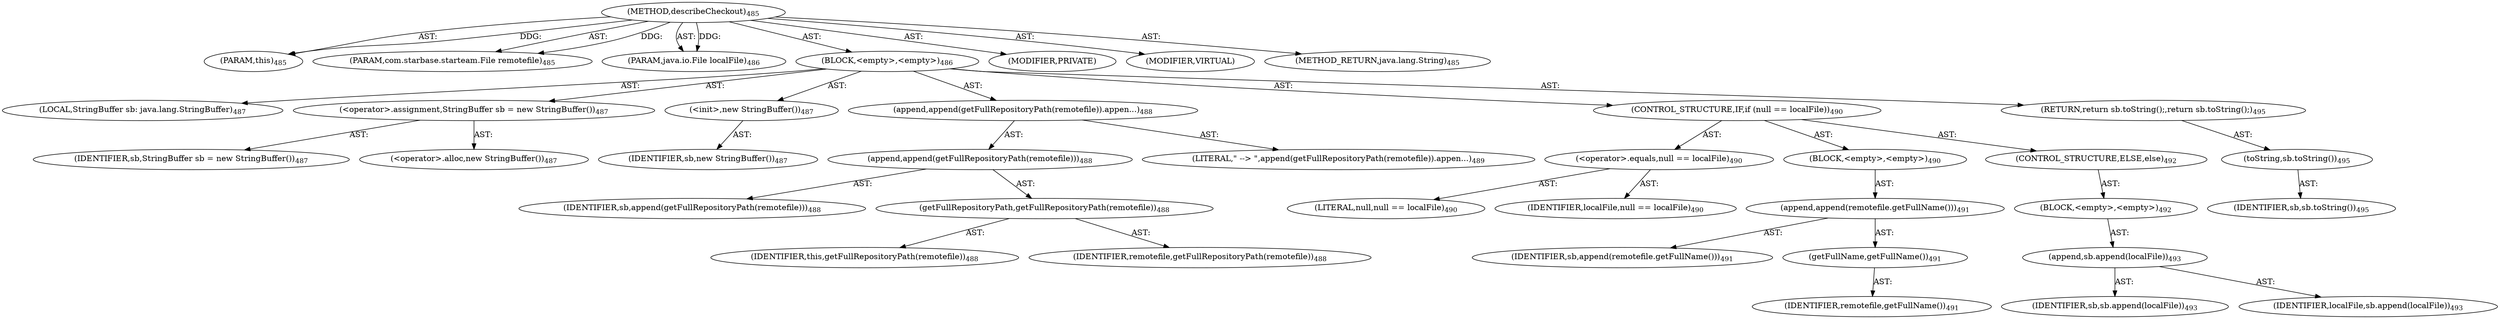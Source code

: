 digraph "describeCheckout" {  
"111669149711" [label = <(METHOD,describeCheckout)<SUB>485</SUB>> ]
"115964117007" [label = <(PARAM,this)<SUB>485</SUB>> ]
"115964117032" [label = <(PARAM,com.starbase.starteam.File remotefile)<SUB>485</SUB>> ]
"115964117033" [label = <(PARAM,java.io.File localFile)<SUB>486</SUB>> ]
"25769803838" [label = <(BLOCK,&lt;empty&gt;,&lt;empty&gt;)<SUB>486</SUB>> ]
"94489280542" [label = <(LOCAL,StringBuffer sb: java.lang.StringBuffer)<SUB>487</SUB>> ]
"30064771311" [label = <(&lt;operator&gt;.assignment,StringBuffer sb = new StringBuffer())<SUB>487</SUB>> ]
"68719476990" [label = <(IDENTIFIER,sb,StringBuffer sb = new StringBuffer())<SUB>487</SUB>> ]
"30064771312" [label = <(&lt;operator&gt;.alloc,new StringBuffer())<SUB>487</SUB>> ]
"30064771313" [label = <(&lt;init&gt;,new StringBuffer())<SUB>487</SUB>> ]
"68719476991" [label = <(IDENTIFIER,sb,new StringBuffer())<SUB>487</SUB>> ]
"30064771314" [label = <(append,append(getFullRepositoryPath(remotefile)).appen...)<SUB>488</SUB>> ]
"30064771315" [label = <(append,append(getFullRepositoryPath(remotefile)))<SUB>488</SUB>> ]
"68719476992" [label = <(IDENTIFIER,sb,append(getFullRepositoryPath(remotefile)))<SUB>488</SUB>> ]
"30064771316" [label = <(getFullRepositoryPath,getFullRepositoryPath(remotefile))<SUB>488</SUB>> ]
"68719476797" [label = <(IDENTIFIER,this,getFullRepositoryPath(remotefile))<SUB>488</SUB>> ]
"68719476993" [label = <(IDENTIFIER,remotefile,getFullRepositoryPath(remotefile))<SUB>488</SUB>> ]
"90194313268" [label = <(LITERAL,&quot; --&gt; &quot;,append(getFullRepositoryPath(remotefile)).appen...)<SUB>489</SUB>> ]
"47244640292" [label = <(CONTROL_STRUCTURE,IF,if (null == localFile))<SUB>490</SUB>> ]
"30064771317" [label = <(&lt;operator&gt;.equals,null == localFile)<SUB>490</SUB>> ]
"90194313269" [label = <(LITERAL,null,null == localFile)<SUB>490</SUB>> ]
"68719476994" [label = <(IDENTIFIER,localFile,null == localFile)<SUB>490</SUB>> ]
"25769803839" [label = <(BLOCK,&lt;empty&gt;,&lt;empty&gt;)<SUB>490</SUB>> ]
"30064771318" [label = <(append,append(remotefile.getFullName()))<SUB>491</SUB>> ]
"68719476995" [label = <(IDENTIFIER,sb,append(remotefile.getFullName()))<SUB>491</SUB>> ]
"30064771319" [label = <(getFullName,getFullName())<SUB>491</SUB>> ]
"68719476996" [label = <(IDENTIFIER,remotefile,getFullName())<SUB>491</SUB>> ]
"47244640293" [label = <(CONTROL_STRUCTURE,ELSE,else)<SUB>492</SUB>> ]
"25769803840" [label = <(BLOCK,&lt;empty&gt;,&lt;empty&gt;)<SUB>492</SUB>> ]
"30064771320" [label = <(append,sb.append(localFile))<SUB>493</SUB>> ]
"68719476997" [label = <(IDENTIFIER,sb,sb.append(localFile))<SUB>493</SUB>> ]
"68719476998" [label = <(IDENTIFIER,localFile,sb.append(localFile))<SUB>493</SUB>> ]
"146028888069" [label = <(RETURN,return sb.toString();,return sb.toString();)<SUB>495</SUB>> ]
"30064771321" [label = <(toString,sb.toString())<SUB>495</SUB>> ]
"68719476999" [label = <(IDENTIFIER,sb,sb.toString())<SUB>495</SUB>> ]
"133143986211" [label = <(MODIFIER,PRIVATE)> ]
"133143986212" [label = <(MODIFIER,VIRTUAL)> ]
"128849018895" [label = <(METHOD_RETURN,java.lang.String)<SUB>485</SUB>> ]
  "111669149711" -> "115964117007"  [ label = "AST: "] 
  "111669149711" -> "115964117032"  [ label = "AST: "] 
  "111669149711" -> "115964117033"  [ label = "AST: "] 
  "111669149711" -> "25769803838"  [ label = "AST: "] 
  "111669149711" -> "133143986211"  [ label = "AST: "] 
  "111669149711" -> "133143986212"  [ label = "AST: "] 
  "111669149711" -> "128849018895"  [ label = "AST: "] 
  "25769803838" -> "94489280542"  [ label = "AST: "] 
  "25769803838" -> "30064771311"  [ label = "AST: "] 
  "25769803838" -> "30064771313"  [ label = "AST: "] 
  "25769803838" -> "30064771314"  [ label = "AST: "] 
  "25769803838" -> "47244640292"  [ label = "AST: "] 
  "25769803838" -> "146028888069"  [ label = "AST: "] 
  "30064771311" -> "68719476990"  [ label = "AST: "] 
  "30064771311" -> "30064771312"  [ label = "AST: "] 
  "30064771313" -> "68719476991"  [ label = "AST: "] 
  "30064771314" -> "30064771315"  [ label = "AST: "] 
  "30064771314" -> "90194313268"  [ label = "AST: "] 
  "30064771315" -> "68719476992"  [ label = "AST: "] 
  "30064771315" -> "30064771316"  [ label = "AST: "] 
  "30064771316" -> "68719476797"  [ label = "AST: "] 
  "30064771316" -> "68719476993"  [ label = "AST: "] 
  "47244640292" -> "30064771317"  [ label = "AST: "] 
  "47244640292" -> "25769803839"  [ label = "AST: "] 
  "47244640292" -> "47244640293"  [ label = "AST: "] 
  "30064771317" -> "90194313269"  [ label = "AST: "] 
  "30064771317" -> "68719476994"  [ label = "AST: "] 
  "25769803839" -> "30064771318"  [ label = "AST: "] 
  "30064771318" -> "68719476995"  [ label = "AST: "] 
  "30064771318" -> "30064771319"  [ label = "AST: "] 
  "30064771319" -> "68719476996"  [ label = "AST: "] 
  "47244640293" -> "25769803840"  [ label = "AST: "] 
  "25769803840" -> "30064771320"  [ label = "AST: "] 
  "30064771320" -> "68719476997"  [ label = "AST: "] 
  "30064771320" -> "68719476998"  [ label = "AST: "] 
  "146028888069" -> "30064771321"  [ label = "AST: "] 
  "30064771321" -> "68719476999"  [ label = "AST: "] 
  "111669149711" -> "115964117007"  [ label = "DDG: "] 
  "111669149711" -> "115964117032"  [ label = "DDG: "] 
  "111669149711" -> "115964117033"  [ label = "DDG: "] 
}
